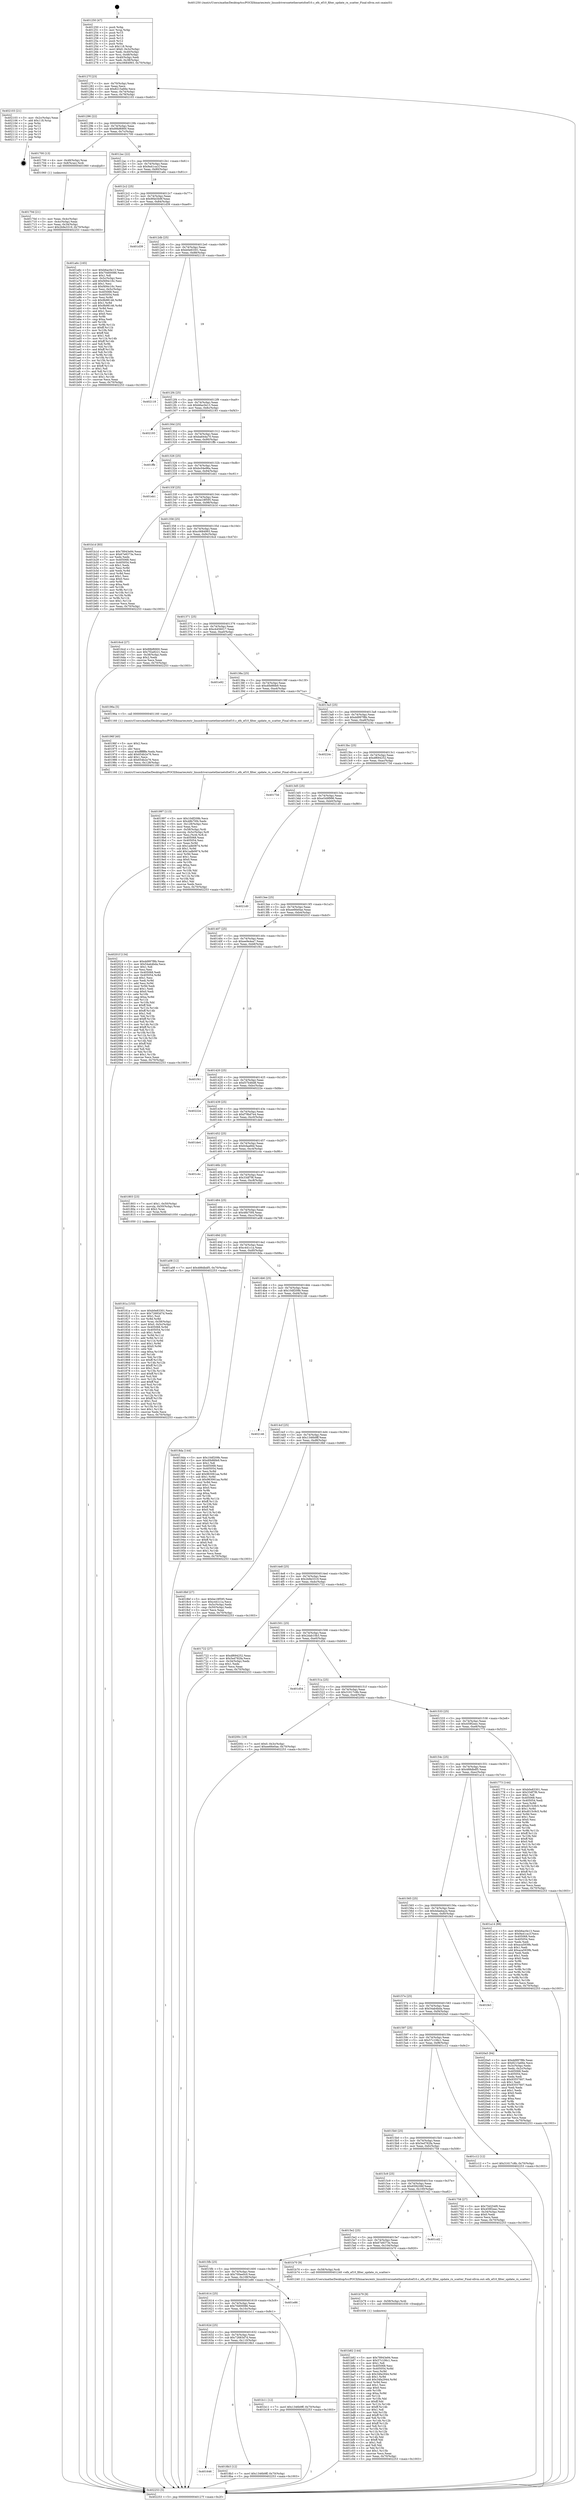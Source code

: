 digraph "0x401250" {
  label = "0x401250 (/mnt/c/Users/mathe/Desktop/tcc/POCII/binaries/extr_linuxdriversnetethernetsfcef10.c_efx_ef10_filter_update_rx_scatter_Final-ollvm.out::main(0))"
  labelloc = "t"
  node[shape=record]

  Entry [label="",width=0.3,height=0.3,shape=circle,fillcolor=black,style=filled]
  "0x40127f" [label="{
     0x40127f [23]\l
     | [instrs]\l
     &nbsp;&nbsp;0x40127f \<+3\>: mov -0x70(%rbp),%eax\l
     &nbsp;&nbsp;0x401282 \<+2\>: mov %eax,%ecx\l
     &nbsp;&nbsp;0x401284 \<+6\>: sub $0x8215a66e,%ecx\l
     &nbsp;&nbsp;0x40128a \<+3\>: mov %eax,-0x74(%rbp)\l
     &nbsp;&nbsp;0x40128d \<+3\>: mov %ecx,-0x78(%rbp)\l
     &nbsp;&nbsp;0x401290 \<+6\>: je 0000000000402103 \<main+0xeb3\>\l
  }"]
  "0x402103" [label="{
     0x402103 [21]\l
     | [instrs]\l
     &nbsp;&nbsp;0x402103 \<+3\>: mov -0x2c(%rbp),%eax\l
     &nbsp;&nbsp;0x402106 \<+7\>: add $0x118,%rsp\l
     &nbsp;&nbsp;0x40210d \<+1\>: pop %rbx\l
     &nbsp;&nbsp;0x40210e \<+2\>: pop %r12\l
     &nbsp;&nbsp;0x402110 \<+2\>: pop %r13\l
     &nbsp;&nbsp;0x402112 \<+2\>: pop %r14\l
     &nbsp;&nbsp;0x402114 \<+2\>: pop %r15\l
     &nbsp;&nbsp;0x402116 \<+1\>: pop %rbp\l
     &nbsp;&nbsp;0x402117 \<+1\>: ret\l
  }"]
  "0x401296" [label="{
     0x401296 [22]\l
     | [instrs]\l
     &nbsp;&nbsp;0x401296 \<+5\>: jmp 000000000040129b \<main+0x4b\>\l
     &nbsp;&nbsp;0x40129b \<+3\>: mov -0x74(%rbp),%eax\l
     &nbsp;&nbsp;0x40129e \<+5\>: sub $0x89bf6900,%eax\l
     &nbsp;&nbsp;0x4012a3 \<+3\>: mov %eax,-0x7c(%rbp)\l
     &nbsp;&nbsp;0x4012a6 \<+6\>: je 0000000000401700 \<main+0x4b0\>\l
  }"]
  Exit [label="",width=0.3,height=0.3,shape=circle,fillcolor=black,style=filled,peripheries=2]
  "0x401700" [label="{
     0x401700 [13]\l
     | [instrs]\l
     &nbsp;&nbsp;0x401700 \<+4\>: mov -0x48(%rbp),%rax\l
     &nbsp;&nbsp;0x401704 \<+4\>: mov 0x8(%rax),%rdi\l
     &nbsp;&nbsp;0x401708 \<+5\>: call 0000000000401060 \<atoi@plt\>\l
     | [calls]\l
     &nbsp;&nbsp;0x401060 \{1\} (unknown)\l
  }"]
  "0x4012ac" [label="{
     0x4012ac [22]\l
     | [instrs]\l
     &nbsp;&nbsp;0x4012ac \<+5\>: jmp 00000000004012b1 \<main+0x61\>\l
     &nbsp;&nbsp;0x4012b1 \<+3\>: mov -0x74(%rbp),%eax\l
     &nbsp;&nbsp;0x4012b4 \<+5\>: sub $0x9a41ca1f,%eax\l
     &nbsp;&nbsp;0x4012b9 \<+3\>: mov %eax,-0x80(%rbp)\l
     &nbsp;&nbsp;0x4012bc \<+6\>: je 0000000000401a6c \<main+0x81c\>\l
  }"]
  "0x401b82" [label="{
     0x401b82 [144]\l
     | [instrs]\l
     &nbsp;&nbsp;0x401b82 \<+5\>: mov $0x78943e94,%eax\l
     &nbsp;&nbsp;0x401b87 \<+5\>: mov $0x57c106c1,%ecx\l
     &nbsp;&nbsp;0x401b8c \<+2\>: mov $0x1,%dl\l
     &nbsp;&nbsp;0x401b8e \<+7\>: mov 0x405068,%esi\l
     &nbsp;&nbsp;0x401b95 \<+8\>: mov 0x405054,%r8d\l
     &nbsp;&nbsp;0x401b9d \<+3\>: mov %esi,%r9d\l
     &nbsp;&nbsp;0x401ba0 \<+7\>: sub $0x34fa2944,%r9d\l
     &nbsp;&nbsp;0x401ba7 \<+4\>: sub $0x1,%r9d\l
     &nbsp;&nbsp;0x401bab \<+7\>: add $0x34fa2944,%r9d\l
     &nbsp;&nbsp;0x401bb2 \<+4\>: imul %r9d,%esi\l
     &nbsp;&nbsp;0x401bb6 \<+3\>: and $0x1,%esi\l
     &nbsp;&nbsp;0x401bb9 \<+3\>: cmp $0x0,%esi\l
     &nbsp;&nbsp;0x401bbc \<+4\>: sete %r10b\l
     &nbsp;&nbsp;0x401bc0 \<+4\>: cmp $0xa,%r8d\l
     &nbsp;&nbsp;0x401bc4 \<+4\>: setl %r11b\l
     &nbsp;&nbsp;0x401bc8 \<+3\>: mov %r10b,%bl\l
     &nbsp;&nbsp;0x401bcb \<+3\>: xor $0xff,%bl\l
     &nbsp;&nbsp;0x401bce \<+3\>: mov %r11b,%r14b\l
     &nbsp;&nbsp;0x401bd1 \<+4\>: xor $0xff,%r14b\l
     &nbsp;&nbsp;0x401bd5 \<+3\>: xor $0x1,%dl\l
     &nbsp;&nbsp;0x401bd8 \<+3\>: mov %bl,%r15b\l
     &nbsp;&nbsp;0x401bdb \<+4\>: and $0xff,%r15b\l
     &nbsp;&nbsp;0x401bdf \<+3\>: and %dl,%r10b\l
     &nbsp;&nbsp;0x401be2 \<+3\>: mov %r14b,%r12b\l
     &nbsp;&nbsp;0x401be5 \<+4\>: and $0xff,%r12b\l
     &nbsp;&nbsp;0x401be9 \<+3\>: and %dl,%r11b\l
     &nbsp;&nbsp;0x401bec \<+3\>: or %r10b,%r15b\l
     &nbsp;&nbsp;0x401bef \<+3\>: or %r11b,%r12b\l
     &nbsp;&nbsp;0x401bf2 \<+3\>: xor %r12b,%r15b\l
     &nbsp;&nbsp;0x401bf5 \<+3\>: or %r14b,%bl\l
     &nbsp;&nbsp;0x401bf8 \<+3\>: xor $0xff,%bl\l
     &nbsp;&nbsp;0x401bfb \<+3\>: or $0x1,%dl\l
     &nbsp;&nbsp;0x401bfe \<+2\>: and %dl,%bl\l
     &nbsp;&nbsp;0x401c00 \<+3\>: or %bl,%r15b\l
     &nbsp;&nbsp;0x401c03 \<+4\>: test $0x1,%r15b\l
     &nbsp;&nbsp;0x401c07 \<+3\>: cmovne %ecx,%eax\l
     &nbsp;&nbsp;0x401c0a \<+3\>: mov %eax,-0x70(%rbp)\l
     &nbsp;&nbsp;0x401c0d \<+5\>: jmp 0000000000402253 \<main+0x1003\>\l
  }"]
  "0x401a6c" [label="{
     0x401a6c [165]\l
     | [instrs]\l
     &nbsp;&nbsp;0x401a6c \<+5\>: mov $0xb6ac0e13,%eax\l
     &nbsp;&nbsp;0x401a71 \<+5\>: mov $0x70d00086,%ecx\l
     &nbsp;&nbsp;0x401a76 \<+2\>: mov $0x1,%dl\l
     &nbsp;&nbsp;0x401a78 \<+3\>: mov -0x5c(%rbp),%esi\l
     &nbsp;&nbsp;0x401a7b \<+6\>: add $0xf494c16c,%esi\l
     &nbsp;&nbsp;0x401a81 \<+3\>: add $0x1,%esi\l
     &nbsp;&nbsp;0x401a84 \<+6\>: sub $0xf494c16c,%esi\l
     &nbsp;&nbsp;0x401a8a \<+3\>: mov %esi,-0x5c(%rbp)\l
     &nbsp;&nbsp;0x401a8d \<+7\>: mov 0x405068,%esi\l
     &nbsp;&nbsp;0x401a94 \<+7\>: mov 0x405054,%edi\l
     &nbsp;&nbsp;0x401a9b \<+3\>: mov %esi,%r8d\l
     &nbsp;&nbsp;0x401a9e \<+7\>: sub $0x9b98146,%r8d\l
     &nbsp;&nbsp;0x401aa5 \<+4\>: sub $0x1,%r8d\l
     &nbsp;&nbsp;0x401aa9 \<+7\>: add $0x9b98146,%r8d\l
     &nbsp;&nbsp;0x401ab0 \<+4\>: imul %r8d,%esi\l
     &nbsp;&nbsp;0x401ab4 \<+3\>: and $0x1,%esi\l
     &nbsp;&nbsp;0x401ab7 \<+3\>: cmp $0x0,%esi\l
     &nbsp;&nbsp;0x401aba \<+4\>: sete %r9b\l
     &nbsp;&nbsp;0x401abe \<+3\>: cmp $0xa,%edi\l
     &nbsp;&nbsp;0x401ac1 \<+4\>: setl %r10b\l
     &nbsp;&nbsp;0x401ac5 \<+3\>: mov %r9b,%r11b\l
     &nbsp;&nbsp;0x401ac8 \<+4\>: xor $0xff,%r11b\l
     &nbsp;&nbsp;0x401acc \<+3\>: mov %r10b,%bl\l
     &nbsp;&nbsp;0x401acf \<+3\>: xor $0xff,%bl\l
     &nbsp;&nbsp;0x401ad2 \<+3\>: xor $0x1,%dl\l
     &nbsp;&nbsp;0x401ad5 \<+3\>: mov %r11b,%r14b\l
     &nbsp;&nbsp;0x401ad8 \<+4\>: and $0xff,%r14b\l
     &nbsp;&nbsp;0x401adc \<+3\>: and %dl,%r9b\l
     &nbsp;&nbsp;0x401adf \<+3\>: mov %bl,%r15b\l
     &nbsp;&nbsp;0x401ae2 \<+4\>: and $0xff,%r15b\l
     &nbsp;&nbsp;0x401ae6 \<+3\>: and %dl,%r10b\l
     &nbsp;&nbsp;0x401ae9 \<+3\>: or %r9b,%r14b\l
     &nbsp;&nbsp;0x401aec \<+3\>: or %r10b,%r15b\l
     &nbsp;&nbsp;0x401aef \<+3\>: xor %r15b,%r14b\l
     &nbsp;&nbsp;0x401af2 \<+3\>: or %bl,%r11b\l
     &nbsp;&nbsp;0x401af5 \<+4\>: xor $0xff,%r11b\l
     &nbsp;&nbsp;0x401af9 \<+3\>: or $0x1,%dl\l
     &nbsp;&nbsp;0x401afc \<+3\>: and %dl,%r11b\l
     &nbsp;&nbsp;0x401aff \<+3\>: or %r11b,%r14b\l
     &nbsp;&nbsp;0x401b02 \<+4\>: test $0x1,%r14b\l
     &nbsp;&nbsp;0x401b06 \<+3\>: cmovne %ecx,%eax\l
     &nbsp;&nbsp;0x401b09 \<+3\>: mov %eax,-0x70(%rbp)\l
     &nbsp;&nbsp;0x401b0c \<+5\>: jmp 0000000000402253 \<main+0x1003\>\l
  }"]
  "0x4012c2" [label="{
     0x4012c2 [25]\l
     | [instrs]\l
     &nbsp;&nbsp;0x4012c2 \<+5\>: jmp 00000000004012c7 \<main+0x77\>\l
     &nbsp;&nbsp;0x4012c7 \<+3\>: mov -0x74(%rbp),%eax\l
     &nbsp;&nbsp;0x4012ca \<+5\>: sub $0x9f4d3b9f,%eax\l
     &nbsp;&nbsp;0x4012cf \<+6\>: mov %eax,-0x84(%rbp)\l
     &nbsp;&nbsp;0x4012d5 \<+6\>: je 0000000000401d39 \<main+0xae9\>\l
  }"]
  "0x401b79" [label="{
     0x401b79 [9]\l
     | [instrs]\l
     &nbsp;&nbsp;0x401b79 \<+4\>: mov -0x58(%rbp),%rdi\l
     &nbsp;&nbsp;0x401b7d \<+5\>: call 0000000000401030 \<free@plt\>\l
     | [calls]\l
     &nbsp;&nbsp;0x401030 \{1\} (unknown)\l
  }"]
  "0x401d39" [label="{
     0x401d39\l
  }", style=dashed]
  "0x4012db" [label="{
     0x4012db [25]\l
     | [instrs]\l
     &nbsp;&nbsp;0x4012db \<+5\>: jmp 00000000004012e0 \<main+0x90\>\l
     &nbsp;&nbsp;0x4012e0 \<+3\>: mov -0x74(%rbp),%eax\l
     &nbsp;&nbsp;0x4012e3 \<+5\>: sub $0xb0e83301,%eax\l
     &nbsp;&nbsp;0x4012e8 \<+6\>: mov %eax,-0x88(%rbp)\l
     &nbsp;&nbsp;0x4012ee \<+6\>: je 0000000000402118 \<main+0xec8\>\l
  }"]
  "0x401997" [label="{
     0x401997 [113]\l
     | [instrs]\l
     &nbsp;&nbsp;0x401997 \<+5\>: mov $0x10df209b,%ecx\l
     &nbsp;&nbsp;0x40199c \<+5\>: mov $0x48b70f4,%edx\l
     &nbsp;&nbsp;0x4019a1 \<+6\>: mov -0x128(%rbp),%esi\l
     &nbsp;&nbsp;0x4019a7 \<+3\>: imul %eax,%esi\l
     &nbsp;&nbsp;0x4019aa \<+4\>: mov -0x58(%rbp),%rdi\l
     &nbsp;&nbsp;0x4019ae \<+4\>: movslq -0x5c(%rbp),%r8\l
     &nbsp;&nbsp;0x4019b2 \<+4\>: mov %esi,(%rdi,%r8,4)\l
     &nbsp;&nbsp;0x4019b6 \<+7\>: mov 0x405068,%eax\l
     &nbsp;&nbsp;0x4019bd \<+7\>: mov 0x405054,%esi\l
     &nbsp;&nbsp;0x4019c4 \<+3\>: mov %eax,%r9d\l
     &nbsp;&nbsp;0x4019c7 \<+7\>: sub $0x1adb0874,%r9d\l
     &nbsp;&nbsp;0x4019ce \<+4\>: sub $0x1,%r9d\l
     &nbsp;&nbsp;0x4019d2 \<+7\>: add $0x1adb0874,%r9d\l
     &nbsp;&nbsp;0x4019d9 \<+4\>: imul %r9d,%eax\l
     &nbsp;&nbsp;0x4019dd \<+3\>: and $0x1,%eax\l
     &nbsp;&nbsp;0x4019e0 \<+3\>: cmp $0x0,%eax\l
     &nbsp;&nbsp;0x4019e3 \<+4\>: sete %r10b\l
     &nbsp;&nbsp;0x4019e7 \<+3\>: cmp $0xa,%esi\l
     &nbsp;&nbsp;0x4019ea \<+4\>: setl %r11b\l
     &nbsp;&nbsp;0x4019ee \<+3\>: mov %r10b,%bl\l
     &nbsp;&nbsp;0x4019f1 \<+3\>: and %r11b,%bl\l
     &nbsp;&nbsp;0x4019f4 \<+3\>: xor %r11b,%r10b\l
     &nbsp;&nbsp;0x4019f7 \<+3\>: or %r10b,%bl\l
     &nbsp;&nbsp;0x4019fa \<+3\>: test $0x1,%bl\l
     &nbsp;&nbsp;0x4019fd \<+3\>: cmovne %edx,%ecx\l
     &nbsp;&nbsp;0x401a00 \<+3\>: mov %ecx,-0x70(%rbp)\l
     &nbsp;&nbsp;0x401a03 \<+5\>: jmp 0000000000402253 \<main+0x1003\>\l
  }"]
  "0x402118" [label="{
     0x402118\l
  }", style=dashed]
  "0x4012f4" [label="{
     0x4012f4 [25]\l
     | [instrs]\l
     &nbsp;&nbsp;0x4012f4 \<+5\>: jmp 00000000004012f9 \<main+0xa9\>\l
     &nbsp;&nbsp;0x4012f9 \<+3\>: mov -0x74(%rbp),%eax\l
     &nbsp;&nbsp;0x4012fc \<+5\>: sub $0xb6ac0e13,%eax\l
     &nbsp;&nbsp;0x401301 \<+6\>: mov %eax,-0x8c(%rbp)\l
     &nbsp;&nbsp;0x401307 \<+6\>: je 0000000000402193 \<main+0xf43\>\l
  }"]
  "0x40196f" [label="{
     0x40196f [40]\l
     | [instrs]\l
     &nbsp;&nbsp;0x40196f \<+5\>: mov $0x2,%ecx\l
     &nbsp;&nbsp;0x401974 \<+1\>: cltd\l
     &nbsp;&nbsp;0x401975 \<+2\>: idiv %ecx\l
     &nbsp;&nbsp;0x401977 \<+6\>: imul $0xfffffffe,%edx,%ecx\l
     &nbsp;&nbsp;0x40197d \<+6\>: add $0x654b2e76,%ecx\l
     &nbsp;&nbsp;0x401983 \<+3\>: add $0x1,%ecx\l
     &nbsp;&nbsp;0x401986 \<+6\>: sub $0x654b2e76,%ecx\l
     &nbsp;&nbsp;0x40198c \<+6\>: mov %ecx,-0x128(%rbp)\l
     &nbsp;&nbsp;0x401992 \<+5\>: call 0000000000401160 \<next_i\>\l
     | [calls]\l
     &nbsp;&nbsp;0x401160 \{1\} (/mnt/c/Users/mathe/Desktop/tcc/POCII/binaries/extr_linuxdriversnetethernetsfcef10.c_efx_ef10_filter_update_rx_scatter_Final-ollvm.out::next_i)\l
  }"]
  "0x402193" [label="{
     0x402193\l
  }", style=dashed]
  "0x40130d" [label="{
     0x40130d [25]\l
     | [instrs]\l
     &nbsp;&nbsp;0x40130d \<+5\>: jmp 0000000000401312 \<main+0xc2\>\l
     &nbsp;&nbsp;0x401312 \<+3\>: mov -0x74(%rbp),%eax\l
     &nbsp;&nbsp;0x401315 \<+5\>: sub $0xba644a70,%eax\l
     &nbsp;&nbsp;0x40131a \<+6\>: mov %eax,-0x90(%rbp)\l
     &nbsp;&nbsp;0x401320 \<+6\>: je 0000000000401ffb \<main+0xdab\>\l
  }"]
  "0x401646" [label="{
     0x401646\l
  }", style=dashed]
  "0x401ffb" [label="{
     0x401ffb\l
  }", style=dashed]
  "0x401326" [label="{
     0x401326 [25]\l
     | [instrs]\l
     &nbsp;&nbsp;0x401326 \<+5\>: jmp 000000000040132b \<main+0xdb\>\l
     &nbsp;&nbsp;0x40132b \<+3\>: mov -0x74(%rbp),%eax\l
     &nbsp;&nbsp;0x40132e \<+5\>: sub $0xbc04e96a,%eax\l
     &nbsp;&nbsp;0x401333 \<+6\>: mov %eax,-0x94(%rbp)\l
     &nbsp;&nbsp;0x401339 \<+6\>: je 0000000000401eb1 \<main+0xc61\>\l
  }"]
  "0x4018b3" [label="{
     0x4018b3 [12]\l
     | [instrs]\l
     &nbsp;&nbsp;0x4018b3 \<+7\>: movl $0x1346b9ff,-0x70(%rbp)\l
     &nbsp;&nbsp;0x4018ba \<+5\>: jmp 0000000000402253 \<main+0x1003\>\l
  }"]
  "0x401eb1" [label="{
     0x401eb1\l
  }", style=dashed]
  "0x40133f" [label="{
     0x40133f [25]\l
     | [instrs]\l
     &nbsp;&nbsp;0x40133f \<+5\>: jmp 0000000000401344 \<main+0xf4\>\l
     &nbsp;&nbsp;0x401344 \<+3\>: mov -0x74(%rbp),%eax\l
     &nbsp;&nbsp;0x401347 \<+5\>: sub $0xbe18f595,%eax\l
     &nbsp;&nbsp;0x40134c \<+6\>: mov %eax,-0x98(%rbp)\l
     &nbsp;&nbsp;0x401352 \<+6\>: je 0000000000401b1d \<main+0x8cd\>\l
  }"]
  "0x40162d" [label="{
     0x40162d [25]\l
     | [instrs]\l
     &nbsp;&nbsp;0x40162d \<+5\>: jmp 0000000000401632 \<main+0x3e2\>\l
     &nbsp;&nbsp;0x401632 \<+3\>: mov -0x74(%rbp),%eax\l
     &nbsp;&nbsp;0x401635 \<+5\>: sub $0x72683d7d,%eax\l
     &nbsp;&nbsp;0x40163a \<+6\>: mov %eax,-0x110(%rbp)\l
     &nbsp;&nbsp;0x401640 \<+6\>: je 00000000004018b3 \<main+0x663\>\l
  }"]
  "0x401b1d" [label="{
     0x401b1d [83]\l
     | [instrs]\l
     &nbsp;&nbsp;0x401b1d \<+5\>: mov $0x78943e94,%eax\l
     &nbsp;&nbsp;0x401b22 \<+5\>: mov $0x67e8373e,%ecx\l
     &nbsp;&nbsp;0x401b27 \<+2\>: xor %edx,%edx\l
     &nbsp;&nbsp;0x401b29 \<+7\>: mov 0x405068,%esi\l
     &nbsp;&nbsp;0x401b30 \<+7\>: mov 0x405054,%edi\l
     &nbsp;&nbsp;0x401b37 \<+3\>: sub $0x1,%edx\l
     &nbsp;&nbsp;0x401b3a \<+3\>: mov %esi,%r8d\l
     &nbsp;&nbsp;0x401b3d \<+3\>: add %edx,%r8d\l
     &nbsp;&nbsp;0x401b40 \<+4\>: imul %r8d,%esi\l
     &nbsp;&nbsp;0x401b44 \<+3\>: and $0x1,%esi\l
     &nbsp;&nbsp;0x401b47 \<+3\>: cmp $0x0,%esi\l
     &nbsp;&nbsp;0x401b4a \<+4\>: sete %r9b\l
     &nbsp;&nbsp;0x401b4e \<+3\>: cmp $0xa,%edi\l
     &nbsp;&nbsp;0x401b51 \<+4\>: setl %r10b\l
     &nbsp;&nbsp;0x401b55 \<+3\>: mov %r9b,%r11b\l
     &nbsp;&nbsp;0x401b58 \<+3\>: and %r10b,%r11b\l
     &nbsp;&nbsp;0x401b5b \<+3\>: xor %r10b,%r9b\l
     &nbsp;&nbsp;0x401b5e \<+3\>: or %r9b,%r11b\l
     &nbsp;&nbsp;0x401b61 \<+4\>: test $0x1,%r11b\l
     &nbsp;&nbsp;0x401b65 \<+3\>: cmovne %ecx,%eax\l
     &nbsp;&nbsp;0x401b68 \<+3\>: mov %eax,-0x70(%rbp)\l
     &nbsp;&nbsp;0x401b6b \<+5\>: jmp 0000000000402253 \<main+0x1003\>\l
  }"]
  "0x401358" [label="{
     0x401358 [25]\l
     | [instrs]\l
     &nbsp;&nbsp;0x401358 \<+5\>: jmp 000000000040135d \<main+0x10d\>\l
     &nbsp;&nbsp;0x40135d \<+3\>: mov -0x74(%rbp),%eax\l
     &nbsp;&nbsp;0x401360 \<+5\>: sub $0xc0684993,%eax\l
     &nbsp;&nbsp;0x401365 \<+6\>: mov %eax,-0x9c(%rbp)\l
     &nbsp;&nbsp;0x40136b \<+6\>: je 00000000004016cd \<main+0x47d\>\l
  }"]
  "0x401b11" [label="{
     0x401b11 [12]\l
     | [instrs]\l
     &nbsp;&nbsp;0x401b11 \<+7\>: movl $0x1346b9ff,-0x70(%rbp)\l
     &nbsp;&nbsp;0x401b18 \<+5\>: jmp 0000000000402253 \<main+0x1003\>\l
  }"]
  "0x4016cd" [label="{
     0x4016cd [27]\l
     | [instrs]\l
     &nbsp;&nbsp;0x4016cd \<+5\>: mov $0x89bf6900,%eax\l
     &nbsp;&nbsp;0x4016d2 \<+5\>: mov $0x7f2a9221,%ecx\l
     &nbsp;&nbsp;0x4016d7 \<+3\>: mov -0x38(%rbp),%edx\l
     &nbsp;&nbsp;0x4016da \<+3\>: cmp $0x2,%edx\l
     &nbsp;&nbsp;0x4016dd \<+3\>: cmovne %ecx,%eax\l
     &nbsp;&nbsp;0x4016e0 \<+3\>: mov %eax,-0x70(%rbp)\l
     &nbsp;&nbsp;0x4016e3 \<+5\>: jmp 0000000000402253 \<main+0x1003\>\l
  }"]
  "0x401371" [label="{
     0x401371 [25]\l
     | [instrs]\l
     &nbsp;&nbsp;0x401371 \<+5\>: jmp 0000000000401376 \<main+0x126\>\l
     &nbsp;&nbsp;0x401376 \<+3\>: mov -0x74(%rbp),%eax\l
     &nbsp;&nbsp;0x401379 \<+5\>: sub $0xcb456017,%eax\l
     &nbsp;&nbsp;0x40137e \<+6\>: mov %eax,-0xa0(%rbp)\l
     &nbsp;&nbsp;0x401384 \<+6\>: je 0000000000401e92 \<main+0xc42\>\l
  }"]
  "0x402253" [label="{
     0x402253 [5]\l
     | [instrs]\l
     &nbsp;&nbsp;0x402253 \<+5\>: jmp 000000000040127f \<main+0x2f\>\l
  }"]
  "0x401250" [label="{
     0x401250 [47]\l
     | [instrs]\l
     &nbsp;&nbsp;0x401250 \<+1\>: push %rbp\l
     &nbsp;&nbsp;0x401251 \<+3\>: mov %rsp,%rbp\l
     &nbsp;&nbsp;0x401254 \<+2\>: push %r15\l
     &nbsp;&nbsp;0x401256 \<+2\>: push %r14\l
     &nbsp;&nbsp;0x401258 \<+2\>: push %r13\l
     &nbsp;&nbsp;0x40125a \<+2\>: push %r12\l
     &nbsp;&nbsp;0x40125c \<+1\>: push %rbx\l
     &nbsp;&nbsp;0x40125d \<+7\>: sub $0x118,%rsp\l
     &nbsp;&nbsp;0x401264 \<+7\>: movl $0x0,-0x3c(%rbp)\l
     &nbsp;&nbsp;0x40126b \<+3\>: mov %edi,-0x40(%rbp)\l
     &nbsp;&nbsp;0x40126e \<+4\>: mov %rsi,-0x48(%rbp)\l
     &nbsp;&nbsp;0x401272 \<+3\>: mov -0x40(%rbp),%edi\l
     &nbsp;&nbsp;0x401275 \<+3\>: mov %edi,-0x38(%rbp)\l
     &nbsp;&nbsp;0x401278 \<+7\>: movl $0xc0684993,-0x70(%rbp)\l
  }"]
  "0x40170d" [label="{
     0x40170d [21]\l
     | [instrs]\l
     &nbsp;&nbsp;0x40170d \<+3\>: mov %eax,-0x4c(%rbp)\l
     &nbsp;&nbsp;0x401710 \<+3\>: mov -0x4c(%rbp),%eax\l
     &nbsp;&nbsp;0x401713 \<+3\>: mov %eax,-0x34(%rbp)\l
     &nbsp;&nbsp;0x401716 \<+7\>: movl $0x2b9e3319,-0x70(%rbp)\l
     &nbsp;&nbsp;0x40171d \<+5\>: jmp 0000000000402253 \<main+0x1003\>\l
  }"]
  "0x401614" [label="{
     0x401614 [25]\l
     | [instrs]\l
     &nbsp;&nbsp;0x401614 \<+5\>: jmp 0000000000401619 \<main+0x3c9\>\l
     &nbsp;&nbsp;0x401619 \<+3\>: mov -0x74(%rbp),%eax\l
     &nbsp;&nbsp;0x40161c \<+5\>: sub $0x70d00086,%eax\l
     &nbsp;&nbsp;0x401621 \<+6\>: mov %eax,-0x10c(%rbp)\l
     &nbsp;&nbsp;0x401627 \<+6\>: je 0000000000401b11 \<main+0x8c1\>\l
  }"]
  "0x401e92" [label="{
     0x401e92\l
  }", style=dashed]
  "0x40138a" [label="{
     0x40138a [25]\l
     | [instrs]\l
     &nbsp;&nbsp;0x40138a \<+5\>: jmp 000000000040138f \<main+0x13f\>\l
     &nbsp;&nbsp;0x40138f \<+3\>: mov -0x74(%rbp),%eax\l
     &nbsp;&nbsp;0x401392 \<+5\>: sub $0xd0b86fe9,%eax\l
     &nbsp;&nbsp;0x401397 \<+6\>: mov %eax,-0xa4(%rbp)\l
     &nbsp;&nbsp;0x40139d \<+6\>: je 000000000040196a \<main+0x71a\>\l
  }"]
  "0x401e86" [label="{
     0x401e86\l
  }", style=dashed]
  "0x40196a" [label="{
     0x40196a [5]\l
     | [instrs]\l
     &nbsp;&nbsp;0x40196a \<+5\>: call 0000000000401160 \<next_i\>\l
     | [calls]\l
     &nbsp;&nbsp;0x401160 \{1\} (/mnt/c/Users/mathe/Desktop/tcc/POCII/binaries/extr_linuxdriversnetethernetsfcef10.c_efx_ef10_filter_update_rx_scatter_Final-ollvm.out::next_i)\l
  }"]
  "0x4013a3" [label="{
     0x4013a3 [25]\l
     | [instrs]\l
     &nbsp;&nbsp;0x4013a3 \<+5\>: jmp 00000000004013a8 \<main+0x158\>\l
     &nbsp;&nbsp;0x4013a8 \<+3\>: mov -0x74(%rbp),%eax\l
     &nbsp;&nbsp;0x4013ab \<+5\>: sub $0xdd997f8b,%eax\l
     &nbsp;&nbsp;0x4013b0 \<+6\>: mov %eax,-0xa8(%rbp)\l
     &nbsp;&nbsp;0x4013b6 \<+6\>: je 000000000040224c \<main+0xffc\>\l
  }"]
  "0x4015fb" [label="{
     0x4015fb [25]\l
     | [instrs]\l
     &nbsp;&nbsp;0x4015fb \<+5\>: jmp 0000000000401600 \<main+0x3b0\>\l
     &nbsp;&nbsp;0x401600 \<+3\>: mov -0x74(%rbp),%eax\l
     &nbsp;&nbsp;0x401603 \<+5\>: sub $0x700ee0c0,%eax\l
     &nbsp;&nbsp;0x401608 \<+6\>: mov %eax,-0x108(%rbp)\l
     &nbsp;&nbsp;0x40160e \<+6\>: je 0000000000401e86 \<main+0xc36\>\l
  }"]
  "0x40224c" [label="{
     0x40224c\l
  }", style=dashed]
  "0x4013bc" [label="{
     0x4013bc [25]\l
     | [instrs]\l
     &nbsp;&nbsp;0x4013bc \<+5\>: jmp 00000000004013c1 \<main+0x171\>\l
     &nbsp;&nbsp;0x4013c1 \<+3\>: mov -0x74(%rbp),%eax\l
     &nbsp;&nbsp;0x4013c4 \<+5\>: sub $0xdf694252,%eax\l
     &nbsp;&nbsp;0x4013c9 \<+6\>: mov %eax,-0xac(%rbp)\l
     &nbsp;&nbsp;0x4013cf \<+6\>: je 000000000040173d \<main+0x4ed\>\l
  }"]
  "0x401b70" [label="{
     0x401b70 [9]\l
     | [instrs]\l
     &nbsp;&nbsp;0x401b70 \<+4\>: mov -0x58(%rbp),%rdi\l
     &nbsp;&nbsp;0x401b74 \<+5\>: call 0000000000401240 \<efx_ef10_filter_update_rx_scatter\>\l
     | [calls]\l
     &nbsp;&nbsp;0x401240 \{1\} (/mnt/c/Users/mathe/Desktop/tcc/POCII/binaries/extr_linuxdriversnetethernetsfcef10.c_efx_ef10_filter_update_rx_scatter_Final-ollvm.out::efx_ef10_filter_update_rx_scatter)\l
  }"]
  "0x40173d" [label="{
     0x40173d\l
  }", style=dashed]
  "0x4013d5" [label="{
     0x4013d5 [25]\l
     | [instrs]\l
     &nbsp;&nbsp;0x4013d5 \<+5\>: jmp 00000000004013da \<main+0x18a\>\l
     &nbsp;&nbsp;0x4013da \<+3\>: mov -0x74(%rbp),%eax\l
     &nbsp;&nbsp;0x4013dd \<+5\>: sub $0xe549f996,%eax\l
     &nbsp;&nbsp;0x4013e2 \<+6\>: mov %eax,-0xb0(%rbp)\l
     &nbsp;&nbsp;0x4013e8 \<+6\>: je 00000000004021d0 \<main+0xf80\>\l
  }"]
  "0x4015e2" [label="{
     0x4015e2 [25]\l
     | [instrs]\l
     &nbsp;&nbsp;0x4015e2 \<+5\>: jmp 00000000004015e7 \<main+0x397\>\l
     &nbsp;&nbsp;0x4015e7 \<+3\>: mov -0x74(%rbp),%eax\l
     &nbsp;&nbsp;0x4015ea \<+5\>: sub $0x67e8373e,%eax\l
     &nbsp;&nbsp;0x4015ef \<+6\>: mov %eax,-0x104(%rbp)\l
     &nbsp;&nbsp;0x4015f5 \<+6\>: je 0000000000401b70 \<main+0x920\>\l
  }"]
  "0x4021d0" [label="{
     0x4021d0\l
  }", style=dashed]
  "0x4013ee" [label="{
     0x4013ee [25]\l
     | [instrs]\l
     &nbsp;&nbsp;0x4013ee \<+5\>: jmp 00000000004013f3 \<main+0x1a3\>\l
     &nbsp;&nbsp;0x4013f3 \<+3\>: mov -0x74(%rbp),%eax\l
     &nbsp;&nbsp;0x4013f6 \<+5\>: sub $0xee66e0ae,%eax\l
     &nbsp;&nbsp;0x4013fb \<+6\>: mov %eax,-0xb4(%rbp)\l
     &nbsp;&nbsp;0x401401 \<+6\>: je 000000000040201f \<main+0xdcf\>\l
  }"]
  "0x401cd2" [label="{
     0x401cd2\l
  }", style=dashed]
  "0x40201f" [label="{
     0x40201f [134]\l
     | [instrs]\l
     &nbsp;&nbsp;0x40201f \<+5\>: mov $0xdd997f8b,%eax\l
     &nbsp;&nbsp;0x402024 \<+5\>: mov $0x54ab4bda,%ecx\l
     &nbsp;&nbsp;0x402029 \<+2\>: mov $0x1,%dl\l
     &nbsp;&nbsp;0x40202b \<+2\>: xor %esi,%esi\l
     &nbsp;&nbsp;0x40202d \<+7\>: mov 0x405068,%edi\l
     &nbsp;&nbsp;0x402034 \<+8\>: mov 0x405054,%r8d\l
     &nbsp;&nbsp;0x40203c \<+3\>: sub $0x1,%esi\l
     &nbsp;&nbsp;0x40203f \<+3\>: mov %edi,%r9d\l
     &nbsp;&nbsp;0x402042 \<+3\>: add %esi,%r9d\l
     &nbsp;&nbsp;0x402045 \<+4\>: imul %r9d,%edi\l
     &nbsp;&nbsp;0x402049 \<+3\>: and $0x1,%edi\l
     &nbsp;&nbsp;0x40204c \<+3\>: cmp $0x0,%edi\l
     &nbsp;&nbsp;0x40204f \<+4\>: sete %r10b\l
     &nbsp;&nbsp;0x402053 \<+4\>: cmp $0xa,%r8d\l
     &nbsp;&nbsp;0x402057 \<+4\>: setl %r11b\l
     &nbsp;&nbsp;0x40205b \<+3\>: mov %r10b,%bl\l
     &nbsp;&nbsp;0x40205e \<+3\>: xor $0xff,%bl\l
     &nbsp;&nbsp;0x402061 \<+3\>: mov %r11b,%r14b\l
     &nbsp;&nbsp;0x402064 \<+4\>: xor $0xff,%r14b\l
     &nbsp;&nbsp;0x402068 \<+3\>: xor $0x1,%dl\l
     &nbsp;&nbsp;0x40206b \<+3\>: mov %bl,%r15b\l
     &nbsp;&nbsp;0x40206e \<+4\>: and $0xff,%r15b\l
     &nbsp;&nbsp;0x402072 \<+3\>: and %dl,%r10b\l
     &nbsp;&nbsp;0x402075 \<+3\>: mov %r14b,%r12b\l
     &nbsp;&nbsp;0x402078 \<+4\>: and $0xff,%r12b\l
     &nbsp;&nbsp;0x40207c \<+3\>: and %dl,%r11b\l
     &nbsp;&nbsp;0x40207f \<+3\>: or %r10b,%r15b\l
     &nbsp;&nbsp;0x402082 \<+3\>: or %r11b,%r12b\l
     &nbsp;&nbsp;0x402085 \<+3\>: xor %r12b,%r15b\l
     &nbsp;&nbsp;0x402088 \<+3\>: or %r14b,%bl\l
     &nbsp;&nbsp;0x40208b \<+3\>: xor $0xff,%bl\l
     &nbsp;&nbsp;0x40208e \<+3\>: or $0x1,%dl\l
     &nbsp;&nbsp;0x402091 \<+2\>: and %dl,%bl\l
     &nbsp;&nbsp;0x402093 \<+3\>: or %bl,%r15b\l
     &nbsp;&nbsp;0x402096 \<+4\>: test $0x1,%r15b\l
     &nbsp;&nbsp;0x40209a \<+3\>: cmovne %ecx,%eax\l
     &nbsp;&nbsp;0x40209d \<+3\>: mov %eax,-0x70(%rbp)\l
     &nbsp;&nbsp;0x4020a0 \<+5\>: jmp 0000000000402253 \<main+0x1003\>\l
  }"]
  "0x401407" [label="{
     0x401407 [25]\l
     | [instrs]\l
     &nbsp;&nbsp;0x401407 \<+5\>: jmp 000000000040140c \<main+0x1bc\>\l
     &nbsp;&nbsp;0x40140c \<+3\>: mov -0x74(%rbp),%eax\l
     &nbsp;&nbsp;0x40140f \<+5\>: sub $0xee9e4ea7,%eax\l
     &nbsp;&nbsp;0x401414 \<+6\>: mov %eax,-0xb8(%rbp)\l
     &nbsp;&nbsp;0x40141a \<+6\>: je 0000000000401f41 \<main+0xcf1\>\l
  }"]
  "0x40181a" [label="{
     0x40181a [153]\l
     | [instrs]\l
     &nbsp;&nbsp;0x40181a \<+5\>: mov $0xb0e83301,%ecx\l
     &nbsp;&nbsp;0x40181f \<+5\>: mov $0x72683d7d,%edx\l
     &nbsp;&nbsp;0x401824 \<+3\>: mov $0x1,%sil\l
     &nbsp;&nbsp;0x401827 \<+3\>: xor %r8d,%r8d\l
     &nbsp;&nbsp;0x40182a \<+4\>: mov %rax,-0x58(%rbp)\l
     &nbsp;&nbsp;0x40182e \<+7\>: movl $0x0,-0x5c(%rbp)\l
     &nbsp;&nbsp;0x401835 \<+8\>: mov 0x405068,%r9d\l
     &nbsp;&nbsp;0x40183d \<+8\>: mov 0x405054,%r10d\l
     &nbsp;&nbsp;0x401845 \<+4\>: sub $0x1,%r8d\l
     &nbsp;&nbsp;0x401849 \<+3\>: mov %r9d,%r11d\l
     &nbsp;&nbsp;0x40184c \<+3\>: add %r8d,%r11d\l
     &nbsp;&nbsp;0x40184f \<+4\>: imul %r11d,%r9d\l
     &nbsp;&nbsp;0x401853 \<+4\>: and $0x1,%r9d\l
     &nbsp;&nbsp;0x401857 \<+4\>: cmp $0x0,%r9d\l
     &nbsp;&nbsp;0x40185b \<+3\>: sete %bl\l
     &nbsp;&nbsp;0x40185e \<+4\>: cmp $0xa,%r10d\l
     &nbsp;&nbsp;0x401862 \<+4\>: setl %r14b\l
     &nbsp;&nbsp;0x401866 \<+3\>: mov %bl,%r15b\l
     &nbsp;&nbsp;0x401869 \<+4\>: xor $0xff,%r15b\l
     &nbsp;&nbsp;0x40186d \<+3\>: mov %r14b,%r12b\l
     &nbsp;&nbsp;0x401870 \<+4\>: xor $0xff,%r12b\l
     &nbsp;&nbsp;0x401874 \<+4\>: xor $0x1,%sil\l
     &nbsp;&nbsp;0x401878 \<+3\>: mov %r15b,%r13b\l
     &nbsp;&nbsp;0x40187b \<+4\>: and $0xff,%r13b\l
     &nbsp;&nbsp;0x40187f \<+3\>: and %sil,%bl\l
     &nbsp;&nbsp;0x401882 \<+3\>: mov %r12b,%al\l
     &nbsp;&nbsp;0x401885 \<+2\>: and $0xff,%al\l
     &nbsp;&nbsp;0x401887 \<+3\>: and %sil,%r14b\l
     &nbsp;&nbsp;0x40188a \<+3\>: or %bl,%r13b\l
     &nbsp;&nbsp;0x40188d \<+3\>: or %r14b,%al\l
     &nbsp;&nbsp;0x401890 \<+3\>: xor %al,%r13b\l
     &nbsp;&nbsp;0x401893 \<+3\>: or %r12b,%r15b\l
     &nbsp;&nbsp;0x401896 \<+4\>: xor $0xff,%r15b\l
     &nbsp;&nbsp;0x40189a \<+4\>: or $0x1,%sil\l
     &nbsp;&nbsp;0x40189e \<+3\>: and %sil,%r15b\l
     &nbsp;&nbsp;0x4018a1 \<+3\>: or %r15b,%r13b\l
     &nbsp;&nbsp;0x4018a4 \<+4\>: test $0x1,%r13b\l
     &nbsp;&nbsp;0x4018a8 \<+3\>: cmovne %edx,%ecx\l
     &nbsp;&nbsp;0x4018ab \<+3\>: mov %ecx,-0x70(%rbp)\l
     &nbsp;&nbsp;0x4018ae \<+5\>: jmp 0000000000402253 \<main+0x1003\>\l
  }"]
  "0x401f41" [label="{
     0x401f41\l
  }", style=dashed]
  "0x401420" [label="{
     0x401420 [25]\l
     | [instrs]\l
     &nbsp;&nbsp;0x401420 \<+5\>: jmp 0000000000401425 \<main+0x1d5\>\l
     &nbsp;&nbsp;0x401425 \<+3\>: mov -0x74(%rbp),%eax\l
     &nbsp;&nbsp;0x401428 \<+5\>: sub $0xf37b46d8,%eax\l
     &nbsp;&nbsp;0x40142d \<+6\>: mov %eax,-0xbc(%rbp)\l
     &nbsp;&nbsp;0x401433 \<+6\>: je 000000000040222e \<main+0xfde\>\l
  }"]
  "0x4015c9" [label="{
     0x4015c9 [25]\l
     | [instrs]\l
     &nbsp;&nbsp;0x4015c9 \<+5\>: jmp 00000000004015ce \<main+0x37e\>\l
     &nbsp;&nbsp;0x4015ce \<+3\>: mov -0x74(%rbp),%eax\l
     &nbsp;&nbsp;0x4015d1 \<+5\>: sub $0x65f4206f,%eax\l
     &nbsp;&nbsp;0x4015d6 \<+6\>: mov %eax,-0x100(%rbp)\l
     &nbsp;&nbsp;0x4015dc \<+6\>: je 0000000000401cd2 \<main+0xa82\>\l
  }"]
  "0x40222e" [label="{
     0x40222e\l
  }", style=dashed]
  "0x401439" [label="{
     0x401439 [25]\l
     | [instrs]\l
     &nbsp;&nbsp;0x401439 \<+5\>: jmp 000000000040143e \<main+0x1ee\>\l
     &nbsp;&nbsp;0x40143e \<+3\>: mov -0x74(%rbp),%eax\l
     &nbsp;&nbsp;0x401441 \<+5\>: sub $0xf79bd7e4,%eax\l
     &nbsp;&nbsp;0x401446 \<+6\>: mov %eax,-0xc0(%rbp)\l
     &nbsp;&nbsp;0x40144c \<+6\>: je 0000000000401de4 \<main+0xb94\>\l
  }"]
  "0x401758" [label="{
     0x401758 [27]\l
     | [instrs]\l
     &nbsp;&nbsp;0x401758 \<+5\>: mov $0x75d254f0,%eax\l
     &nbsp;&nbsp;0x40175d \<+5\>: mov $0x459f2eec,%ecx\l
     &nbsp;&nbsp;0x401762 \<+3\>: mov -0x34(%rbp),%edx\l
     &nbsp;&nbsp;0x401765 \<+3\>: cmp $0x0,%edx\l
     &nbsp;&nbsp;0x401768 \<+3\>: cmove %ecx,%eax\l
     &nbsp;&nbsp;0x40176b \<+3\>: mov %eax,-0x70(%rbp)\l
     &nbsp;&nbsp;0x40176e \<+5\>: jmp 0000000000402253 \<main+0x1003\>\l
  }"]
  "0x401de4" [label="{
     0x401de4\l
  }", style=dashed]
  "0x401452" [label="{
     0x401452 [25]\l
     | [instrs]\l
     &nbsp;&nbsp;0x401452 \<+5\>: jmp 0000000000401457 \<main+0x207\>\l
     &nbsp;&nbsp;0x401457 \<+3\>: mov -0x74(%rbp),%eax\l
     &nbsp;&nbsp;0x40145a \<+5\>: sub $0xfcfaa66d,%eax\l
     &nbsp;&nbsp;0x40145f \<+6\>: mov %eax,-0xc4(%rbp)\l
     &nbsp;&nbsp;0x401465 \<+6\>: je 0000000000401c4c \<main+0x9fc\>\l
  }"]
  "0x4015b0" [label="{
     0x4015b0 [25]\l
     | [instrs]\l
     &nbsp;&nbsp;0x4015b0 \<+5\>: jmp 00000000004015b5 \<main+0x365\>\l
     &nbsp;&nbsp;0x4015b5 \<+3\>: mov -0x74(%rbp),%eax\l
     &nbsp;&nbsp;0x4015b8 \<+5\>: sub $0x5ed782fa,%eax\l
     &nbsp;&nbsp;0x4015bd \<+6\>: mov %eax,-0xfc(%rbp)\l
     &nbsp;&nbsp;0x4015c3 \<+6\>: je 0000000000401758 \<main+0x508\>\l
  }"]
  "0x401c4c" [label="{
     0x401c4c\l
  }", style=dashed]
  "0x40146b" [label="{
     0x40146b [25]\l
     | [instrs]\l
     &nbsp;&nbsp;0x40146b \<+5\>: jmp 0000000000401470 \<main+0x220\>\l
     &nbsp;&nbsp;0x401470 \<+3\>: mov -0x74(%rbp),%eax\l
     &nbsp;&nbsp;0x401473 \<+5\>: sub $0x33df7f6,%eax\l
     &nbsp;&nbsp;0x401478 \<+6\>: mov %eax,-0xc8(%rbp)\l
     &nbsp;&nbsp;0x40147e \<+6\>: je 0000000000401803 \<main+0x5b3\>\l
  }"]
  "0x401c12" [label="{
     0x401c12 [12]\l
     | [instrs]\l
     &nbsp;&nbsp;0x401c12 \<+7\>: movl $0x31617c8b,-0x70(%rbp)\l
     &nbsp;&nbsp;0x401c19 \<+5\>: jmp 0000000000402253 \<main+0x1003\>\l
  }"]
  "0x401803" [label="{
     0x401803 [23]\l
     | [instrs]\l
     &nbsp;&nbsp;0x401803 \<+7\>: movl $0x1,-0x50(%rbp)\l
     &nbsp;&nbsp;0x40180a \<+4\>: movslq -0x50(%rbp),%rax\l
     &nbsp;&nbsp;0x40180e \<+4\>: shl $0x2,%rax\l
     &nbsp;&nbsp;0x401812 \<+3\>: mov %rax,%rdi\l
     &nbsp;&nbsp;0x401815 \<+5\>: call 0000000000401050 \<malloc@plt\>\l
     | [calls]\l
     &nbsp;&nbsp;0x401050 \{1\} (unknown)\l
  }"]
  "0x401484" [label="{
     0x401484 [25]\l
     | [instrs]\l
     &nbsp;&nbsp;0x401484 \<+5\>: jmp 0000000000401489 \<main+0x239\>\l
     &nbsp;&nbsp;0x401489 \<+3\>: mov -0x74(%rbp),%eax\l
     &nbsp;&nbsp;0x40148c \<+5\>: sub $0x48b70f4,%eax\l
     &nbsp;&nbsp;0x401491 \<+6\>: mov %eax,-0xcc(%rbp)\l
     &nbsp;&nbsp;0x401497 \<+6\>: je 0000000000401a08 \<main+0x7b8\>\l
  }"]
  "0x401597" [label="{
     0x401597 [25]\l
     | [instrs]\l
     &nbsp;&nbsp;0x401597 \<+5\>: jmp 000000000040159c \<main+0x34c\>\l
     &nbsp;&nbsp;0x40159c \<+3\>: mov -0x74(%rbp),%eax\l
     &nbsp;&nbsp;0x40159f \<+5\>: sub $0x57c106c1,%eax\l
     &nbsp;&nbsp;0x4015a4 \<+6\>: mov %eax,-0xf8(%rbp)\l
     &nbsp;&nbsp;0x4015aa \<+6\>: je 0000000000401c12 \<main+0x9c2\>\l
  }"]
  "0x401a08" [label="{
     0x401a08 [12]\l
     | [instrs]\l
     &nbsp;&nbsp;0x401a08 \<+7\>: movl $0x488dbdf5,-0x70(%rbp)\l
     &nbsp;&nbsp;0x401a0f \<+5\>: jmp 0000000000402253 \<main+0x1003\>\l
  }"]
  "0x40149d" [label="{
     0x40149d [25]\l
     | [instrs]\l
     &nbsp;&nbsp;0x40149d \<+5\>: jmp 00000000004014a2 \<main+0x252\>\l
     &nbsp;&nbsp;0x4014a2 \<+3\>: mov -0x74(%rbp),%eax\l
     &nbsp;&nbsp;0x4014a5 \<+5\>: sub $0xc441c1a,%eax\l
     &nbsp;&nbsp;0x4014aa \<+6\>: mov %eax,-0xd0(%rbp)\l
     &nbsp;&nbsp;0x4014b0 \<+6\>: je 00000000004018da \<main+0x68a\>\l
  }"]
  "0x4020a5" [label="{
     0x4020a5 [94]\l
     | [instrs]\l
     &nbsp;&nbsp;0x4020a5 \<+5\>: mov $0xdd997f8b,%eax\l
     &nbsp;&nbsp;0x4020aa \<+5\>: mov $0x8215a66e,%ecx\l
     &nbsp;&nbsp;0x4020af \<+3\>: mov -0x3c(%rbp),%edx\l
     &nbsp;&nbsp;0x4020b2 \<+3\>: mov %edx,-0x2c(%rbp)\l
     &nbsp;&nbsp;0x4020b5 \<+7\>: mov 0x405068,%edx\l
     &nbsp;&nbsp;0x4020bc \<+7\>: mov 0x405054,%esi\l
     &nbsp;&nbsp;0x4020c3 \<+2\>: mov %edx,%edi\l
     &nbsp;&nbsp;0x4020c5 \<+6\>: sub $0x93557607,%edi\l
     &nbsp;&nbsp;0x4020cb \<+3\>: sub $0x1,%edi\l
     &nbsp;&nbsp;0x4020ce \<+6\>: add $0x93557607,%edi\l
     &nbsp;&nbsp;0x4020d4 \<+3\>: imul %edi,%edx\l
     &nbsp;&nbsp;0x4020d7 \<+3\>: and $0x1,%edx\l
     &nbsp;&nbsp;0x4020da \<+3\>: cmp $0x0,%edx\l
     &nbsp;&nbsp;0x4020dd \<+4\>: sete %r8b\l
     &nbsp;&nbsp;0x4020e1 \<+3\>: cmp $0xa,%esi\l
     &nbsp;&nbsp;0x4020e4 \<+4\>: setl %r9b\l
     &nbsp;&nbsp;0x4020e8 \<+3\>: mov %r8b,%r10b\l
     &nbsp;&nbsp;0x4020eb \<+3\>: and %r9b,%r10b\l
     &nbsp;&nbsp;0x4020ee \<+3\>: xor %r9b,%r8b\l
     &nbsp;&nbsp;0x4020f1 \<+3\>: or %r8b,%r10b\l
     &nbsp;&nbsp;0x4020f4 \<+4\>: test $0x1,%r10b\l
     &nbsp;&nbsp;0x4020f8 \<+3\>: cmovne %ecx,%eax\l
     &nbsp;&nbsp;0x4020fb \<+3\>: mov %eax,-0x70(%rbp)\l
     &nbsp;&nbsp;0x4020fe \<+5\>: jmp 0000000000402253 \<main+0x1003\>\l
  }"]
  "0x4018da" [label="{
     0x4018da [144]\l
     | [instrs]\l
     &nbsp;&nbsp;0x4018da \<+5\>: mov $0x10df209b,%eax\l
     &nbsp;&nbsp;0x4018df \<+5\>: mov $0xd0b86fe9,%ecx\l
     &nbsp;&nbsp;0x4018e4 \<+2\>: mov $0x1,%dl\l
     &nbsp;&nbsp;0x4018e6 \<+7\>: mov 0x405068,%esi\l
     &nbsp;&nbsp;0x4018ed \<+7\>: mov 0x405054,%edi\l
     &nbsp;&nbsp;0x4018f4 \<+3\>: mov %esi,%r8d\l
     &nbsp;&nbsp;0x4018f7 \<+7\>: add $0x963061aa,%r8d\l
     &nbsp;&nbsp;0x4018fe \<+4\>: sub $0x1,%r8d\l
     &nbsp;&nbsp;0x401902 \<+7\>: sub $0x963061aa,%r8d\l
     &nbsp;&nbsp;0x401909 \<+4\>: imul %r8d,%esi\l
     &nbsp;&nbsp;0x40190d \<+3\>: and $0x1,%esi\l
     &nbsp;&nbsp;0x401910 \<+3\>: cmp $0x0,%esi\l
     &nbsp;&nbsp;0x401913 \<+4\>: sete %r9b\l
     &nbsp;&nbsp;0x401917 \<+3\>: cmp $0xa,%edi\l
     &nbsp;&nbsp;0x40191a \<+4\>: setl %r10b\l
     &nbsp;&nbsp;0x40191e \<+3\>: mov %r9b,%r11b\l
     &nbsp;&nbsp;0x401921 \<+4\>: xor $0xff,%r11b\l
     &nbsp;&nbsp;0x401925 \<+3\>: mov %r10b,%bl\l
     &nbsp;&nbsp;0x401928 \<+3\>: xor $0xff,%bl\l
     &nbsp;&nbsp;0x40192b \<+3\>: xor $0x0,%dl\l
     &nbsp;&nbsp;0x40192e \<+3\>: mov %r11b,%r14b\l
     &nbsp;&nbsp;0x401931 \<+4\>: and $0x0,%r14b\l
     &nbsp;&nbsp;0x401935 \<+3\>: and %dl,%r9b\l
     &nbsp;&nbsp;0x401938 \<+3\>: mov %bl,%r15b\l
     &nbsp;&nbsp;0x40193b \<+4\>: and $0x0,%r15b\l
     &nbsp;&nbsp;0x40193f \<+3\>: and %dl,%r10b\l
     &nbsp;&nbsp;0x401942 \<+3\>: or %r9b,%r14b\l
     &nbsp;&nbsp;0x401945 \<+3\>: or %r10b,%r15b\l
     &nbsp;&nbsp;0x401948 \<+3\>: xor %r15b,%r14b\l
     &nbsp;&nbsp;0x40194b \<+3\>: or %bl,%r11b\l
     &nbsp;&nbsp;0x40194e \<+4\>: xor $0xff,%r11b\l
     &nbsp;&nbsp;0x401952 \<+3\>: or $0x0,%dl\l
     &nbsp;&nbsp;0x401955 \<+3\>: and %dl,%r11b\l
     &nbsp;&nbsp;0x401958 \<+3\>: or %r11b,%r14b\l
     &nbsp;&nbsp;0x40195b \<+4\>: test $0x1,%r14b\l
     &nbsp;&nbsp;0x40195f \<+3\>: cmovne %ecx,%eax\l
     &nbsp;&nbsp;0x401962 \<+3\>: mov %eax,-0x70(%rbp)\l
     &nbsp;&nbsp;0x401965 \<+5\>: jmp 0000000000402253 \<main+0x1003\>\l
  }"]
  "0x4014b6" [label="{
     0x4014b6 [25]\l
     | [instrs]\l
     &nbsp;&nbsp;0x4014b6 \<+5\>: jmp 00000000004014bb \<main+0x26b\>\l
     &nbsp;&nbsp;0x4014bb \<+3\>: mov -0x74(%rbp),%eax\l
     &nbsp;&nbsp;0x4014be \<+5\>: sub $0x10df209b,%eax\l
     &nbsp;&nbsp;0x4014c3 \<+6\>: mov %eax,-0xd4(%rbp)\l
     &nbsp;&nbsp;0x4014c9 \<+6\>: je 0000000000402146 \<main+0xef6\>\l
  }"]
  "0x40157e" [label="{
     0x40157e [25]\l
     | [instrs]\l
     &nbsp;&nbsp;0x40157e \<+5\>: jmp 0000000000401583 \<main+0x333\>\l
     &nbsp;&nbsp;0x401583 \<+3\>: mov -0x74(%rbp),%eax\l
     &nbsp;&nbsp;0x401586 \<+5\>: sub $0x54ab4bda,%eax\l
     &nbsp;&nbsp;0x40158b \<+6\>: mov %eax,-0xf4(%rbp)\l
     &nbsp;&nbsp;0x401591 \<+6\>: je 00000000004020a5 \<main+0xe55\>\l
  }"]
  "0x402146" [label="{
     0x402146\l
  }", style=dashed]
  "0x4014cf" [label="{
     0x4014cf [25]\l
     | [instrs]\l
     &nbsp;&nbsp;0x4014cf \<+5\>: jmp 00000000004014d4 \<main+0x284\>\l
     &nbsp;&nbsp;0x4014d4 \<+3\>: mov -0x74(%rbp),%eax\l
     &nbsp;&nbsp;0x4014d7 \<+5\>: sub $0x1346b9ff,%eax\l
     &nbsp;&nbsp;0x4014dc \<+6\>: mov %eax,-0xd8(%rbp)\l
     &nbsp;&nbsp;0x4014e2 \<+6\>: je 00000000004018bf \<main+0x66f\>\l
  }"]
  "0x401fe3" [label="{
     0x401fe3\l
  }", style=dashed]
  "0x4018bf" [label="{
     0x4018bf [27]\l
     | [instrs]\l
     &nbsp;&nbsp;0x4018bf \<+5\>: mov $0xbe18f595,%eax\l
     &nbsp;&nbsp;0x4018c4 \<+5\>: mov $0xc441c1a,%ecx\l
     &nbsp;&nbsp;0x4018c9 \<+3\>: mov -0x5c(%rbp),%edx\l
     &nbsp;&nbsp;0x4018cc \<+3\>: cmp -0x50(%rbp),%edx\l
     &nbsp;&nbsp;0x4018cf \<+3\>: cmovl %ecx,%eax\l
     &nbsp;&nbsp;0x4018d2 \<+3\>: mov %eax,-0x70(%rbp)\l
     &nbsp;&nbsp;0x4018d5 \<+5\>: jmp 0000000000402253 \<main+0x1003\>\l
  }"]
  "0x4014e8" [label="{
     0x4014e8 [25]\l
     | [instrs]\l
     &nbsp;&nbsp;0x4014e8 \<+5\>: jmp 00000000004014ed \<main+0x29d\>\l
     &nbsp;&nbsp;0x4014ed \<+3\>: mov -0x74(%rbp),%eax\l
     &nbsp;&nbsp;0x4014f0 \<+5\>: sub $0x2b9e3319,%eax\l
     &nbsp;&nbsp;0x4014f5 \<+6\>: mov %eax,-0xdc(%rbp)\l
     &nbsp;&nbsp;0x4014fb \<+6\>: je 0000000000401722 \<main+0x4d2\>\l
  }"]
  "0x401565" [label="{
     0x401565 [25]\l
     | [instrs]\l
     &nbsp;&nbsp;0x401565 \<+5\>: jmp 000000000040156a \<main+0x31a\>\l
     &nbsp;&nbsp;0x40156a \<+3\>: mov -0x74(%rbp),%eax\l
     &nbsp;&nbsp;0x40156d \<+5\>: sub $0x4daeba2e,%eax\l
     &nbsp;&nbsp;0x401572 \<+6\>: mov %eax,-0xf0(%rbp)\l
     &nbsp;&nbsp;0x401578 \<+6\>: je 0000000000401fe3 \<main+0xd93\>\l
  }"]
  "0x401722" [label="{
     0x401722 [27]\l
     | [instrs]\l
     &nbsp;&nbsp;0x401722 \<+5\>: mov $0xdf694252,%eax\l
     &nbsp;&nbsp;0x401727 \<+5\>: mov $0x5ed782fa,%ecx\l
     &nbsp;&nbsp;0x40172c \<+3\>: mov -0x34(%rbp),%edx\l
     &nbsp;&nbsp;0x40172f \<+3\>: cmp $0x1,%edx\l
     &nbsp;&nbsp;0x401732 \<+3\>: cmovl %ecx,%eax\l
     &nbsp;&nbsp;0x401735 \<+3\>: mov %eax,-0x70(%rbp)\l
     &nbsp;&nbsp;0x401738 \<+5\>: jmp 0000000000402253 \<main+0x1003\>\l
  }"]
  "0x401501" [label="{
     0x401501 [25]\l
     | [instrs]\l
     &nbsp;&nbsp;0x401501 \<+5\>: jmp 0000000000401506 \<main+0x2b6\>\l
     &nbsp;&nbsp;0x401506 \<+3\>: mov -0x74(%rbp),%eax\l
     &nbsp;&nbsp;0x401509 \<+5\>: sub $0x2dab10b3,%eax\l
     &nbsp;&nbsp;0x40150e \<+6\>: mov %eax,-0xe0(%rbp)\l
     &nbsp;&nbsp;0x401514 \<+6\>: je 0000000000401d54 \<main+0xb04\>\l
  }"]
  "0x401a14" [label="{
     0x401a14 [88]\l
     | [instrs]\l
     &nbsp;&nbsp;0x401a14 \<+5\>: mov $0xb6ac0e13,%eax\l
     &nbsp;&nbsp;0x401a19 \<+5\>: mov $0x9a41ca1f,%ecx\l
     &nbsp;&nbsp;0x401a1e \<+7\>: mov 0x405068,%edx\l
     &nbsp;&nbsp;0x401a25 \<+7\>: mov 0x405054,%esi\l
     &nbsp;&nbsp;0x401a2c \<+2\>: mov %edx,%edi\l
     &nbsp;&nbsp;0x401a2e \<+6\>: sub $0xaca5939b,%edi\l
     &nbsp;&nbsp;0x401a34 \<+3\>: sub $0x1,%edi\l
     &nbsp;&nbsp;0x401a37 \<+6\>: add $0xaca5939b,%edi\l
     &nbsp;&nbsp;0x401a3d \<+3\>: imul %edi,%edx\l
     &nbsp;&nbsp;0x401a40 \<+3\>: and $0x1,%edx\l
     &nbsp;&nbsp;0x401a43 \<+3\>: cmp $0x0,%edx\l
     &nbsp;&nbsp;0x401a46 \<+4\>: sete %r8b\l
     &nbsp;&nbsp;0x401a4a \<+3\>: cmp $0xa,%esi\l
     &nbsp;&nbsp;0x401a4d \<+4\>: setl %r9b\l
     &nbsp;&nbsp;0x401a51 \<+3\>: mov %r8b,%r10b\l
     &nbsp;&nbsp;0x401a54 \<+3\>: and %r9b,%r10b\l
     &nbsp;&nbsp;0x401a57 \<+3\>: xor %r9b,%r8b\l
     &nbsp;&nbsp;0x401a5a \<+3\>: or %r8b,%r10b\l
     &nbsp;&nbsp;0x401a5d \<+4\>: test $0x1,%r10b\l
     &nbsp;&nbsp;0x401a61 \<+3\>: cmovne %ecx,%eax\l
     &nbsp;&nbsp;0x401a64 \<+3\>: mov %eax,-0x70(%rbp)\l
     &nbsp;&nbsp;0x401a67 \<+5\>: jmp 0000000000402253 \<main+0x1003\>\l
  }"]
  "0x401d54" [label="{
     0x401d54\l
  }", style=dashed]
  "0x40151a" [label="{
     0x40151a [25]\l
     | [instrs]\l
     &nbsp;&nbsp;0x40151a \<+5\>: jmp 000000000040151f \<main+0x2cf\>\l
     &nbsp;&nbsp;0x40151f \<+3\>: mov -0x74(%rbp),%eax\l
     &nbsp;&nbsp;0x401522 \<+5\>: sub $0x31617c8b,%eax\l
     &nbsp;&nbsp;0x401527 \<+6\>: mov %eax,-0xe4(%rbp)\l
     &nbsp;&nbsp;0x40152d \<+6\>: je 000000000040200c \<main+0xdbc\>\l
  }"]
  "0x40154c" [label="{
     0x40154c [25]\l
     | [instrs]\l
     &nbsp;&nbsp;0x40154c \<+5\>: jmp 0000000000401551 \<main+0x301\>\l
     &nbsp;&nbsp;0x401551 \<+3\>: mov -0x74(%rbp),%eax\l
     &nbsp;&nbsp;0x401554 \<+5\>: sub $0x488dbdf5,%eax\l
     &nbsp;&nbsp;0x401559 \<+6\>: mov %eax,-0xec(%rbp)\l
     &nbsp;&nbsp;0x40155f \<+6\>: je 0000000000401a14 \<main+0x7c4\>\l
  }"]
  "0x40200c" [label="{
     0x40200c [19]\l
     | [instrs]\l
     &nbsp;&nbsp;0x40200c \<+7\>: movl $0x0,-0x3c(%rbp)\l
     &nbsp;&nbsp;0x402013 \<+7\>: movl $0xee66e0ae,-0x70(%rbp)\l
     &nbsp;&nbsp;0x40201a \<+5\>: jmp 0000000000402253 \<main+0x1003\>\l
  }"]
  "0x401533" [label="{
     0x401533 [25]\l
     | [instrs]\l
     &nbsp;&nbsp;0x401533 \<+5\>: jmp 0000000000401538 \<main+0x2e8\>\l
     &nbsp;&nbsp;0x401538 \<+3\>: mov -0x74(%rbp),%eax\l
     &nbsp;&nbsp;0x40153b \<+5\>: sub $0x459f2eec,%eax\l
     &nbsp;&nbsp;0x401540 \<+6\>: mov %eax,-0xe8(%rbp)\l
     &nbsp;&nbsp;0x401546 \<+6\>: je 0000000000401773 \<main+0x523\>\l
  }"]
  "0x401773" [label="{
     0x401773 [144]\l
     | [instrs]\l
     &nbsp;&nbsp;0x401773 \<+5\>: mov $0xb0e83301,%eax\l
     &nbsp;&nbsp;0x401778 \<+5\>: mov $0x33df7f6,%ecx\l
     &nbsp;&nbsp;0x40177d \<+2\>: mov $0x1,%dl\l
     &nbsp;&nbsp;0x40177f \<+7\>: mov 0x405068,%esi\l
     &nbsp;&nbsp;0x401786 \<+7\>: mov 0x405054,%edi\l
     &nbsp;&nbsp;0x40178d \<+3\>: mov %esi,%r8d\l
     &nbsp;&nbsp;0x401790 \<+7\>: sub $0xd015c9c5,%r8d\l
     &nbsp;&nbsp;0x401797 \<+4\>: sub $0x1,%r8d\l
     &nbsp;&nbsp;0x40179b \<+7\>: add $0xd015c9c5,%r8d\l
     &nbsp;&nbsp;0x4017a2 \<+4\>: imul %r8d,%esi\l
     &nbsp;&nbsp;0x4017a6 \<+3\>: and $0x1,%esi\l
     &nbsp;&nbsp;0x4017a9 \<+3\>: cmp $0x0,%esi\l
     &nbsp;&nbsp;0x4017ac \<+4\>: sete %r9b\l
     &nbsp;&nbsp;0x4017b0 \<+3\>: cmp $0xa,%edi\l
     &nbsp;&nbsp;0x4017b3 \<+4\>: setl %r10b\l
     &nbsp;&nbsp;0x4017b7 \<+3\>: mov %r9b,%r11b\l
     &nbsp;&nbsp;0x4017ba \<+4\>: xor $0xff,%r11b\l
     &nbsp;&nbsp;0x4017be \<+3\>: mov %r10b,%bl\l
     &nbsp;&nbsp;0x4017c1 \<+3\>: xor $0xff,%bl\l
     &nbsp;&nbsp;0x4017c4 \<+3\>: xor $0x0,%dl\l
     &nbsp;&nbsp;0x4017c7 \<+3\>: mov %r11b,%r14b\l
     &nbsp;&nbsp;0x4017ca \<+4\>: and $0x0,%r14b\l
     &nbsp;&nbsp;0x4017ce \<+3\>: and %dl,%r9b\l
     &nbsp;&nbsp;0x4017d1 \<+3\>: mov %bl,%r15b\l
     &nbsp;&nbsp;0x4017d4 \<+4\>: and $0x0,%r15b\l
     &nbsp;&nbsp;0x4017d8 \<+3\>: and %dl,%r10b\l
     &nbsp;&nbsp;0x4017db \<+3\>: or %r9b,%r14b\l
     &nbsp;&nbsp;0x4017de \<+3\>: or %r10b,%r15b\l
     &nbsp;&nbsp;0x4017e1 \<+3\>: xor %r15b,%r14b\l
     &nbsp;&nbsp;0x4017e4 \<+3\>: or %bl,%r11b\l
     &nbsp;&nbsp;0x4017e7 \<+4\>: xor $0xff,%r11b\l
     &nbsp;&nbsp;0x4017eb \<+3\>: or $0x0,%dl\l
     &nbsp;&nbsp;0x4017ee \<+3\>: and %dl,%r11b\l
     &nbsp;&nbsp;0x4017f1 \<+3\>: or %r11b,%r14b\l
     &nbsp;&nbsp;0x4017f4 \<+4\>: test $0x1,%r14b\l
     &nbsp;&nbsp;0x4017f8 \<+3\>: cmovne %ecx,%eax\l
     &nbsp;&nbsp;0x4017fb \<+3\>: mov %eax,-0x70(%rbp)\l
     &nbsp;&nbsp;0x4017fe \<+5\>: jmp 0000000000402253 \<main+0x1003\>\l
  }"]
  Entry -> "0x401250" [label=" 1"]
  "0x40127f" -> "0x402103" [label=" 1"]
  "0x40127f" -> "0x401296" [label=" 21"]
  "0x402103" -> Exit [label=" 1"]
  "0x401296" -> "0x401700" [label=" 1"]
  "0x401296" -> "0x4012ac" [label=" 20"]
  "0x4020a5" -> "0x402253" [label=" 1"]
  "0x4012ac" -> "0x401a6c" [label=" 1"]
  "0x4012ac" -> "0x4012c2" [label=" 19"]
  "0x40201f" -> "0x402253" [label=" 1"]
  "0x4012c2" -> "0x401d39" [label=" 0"]
  "0x4012c2" -> "0x4012db" [label=" 19"]
  "0x40200c" -> "0x402253" [label=" 1"]
  "0x4012db" -> "0x402118" [label=" 0"]
  "0x4012db" -> "0x4012f4" [label=" 19"]
  "0x401c12" -> "0x402253" [label=" 1"]
  "0x4012f4" -> "0x402193" [label=" 0"]
  "0x4012f4" -> "0x40130d" [label=" 19"]
  "0x401b82" -> "0x402253" [label=" 1"]
  "0x40130d" -> "0x401ffb" [label=" 0"]
  "0x40130d" -> "0x401326" [label=" 19"]
  "0x401b79" -> "0x401b82" [label=" 1"]
  "0x401326" -> "0x401eb1" [label=" 0"]
  "0x401326" -> "0x40133f" [label=" 19"]
  "0x401b70" -> "0x401b79" [label=" 1"]
  "0x40133f" -> "0x401b1d" [label=" 1"]
  "0x40133f" -> "0x401358" [label=" 18"]
  "0x401b11" -> "0x402253" [label=" 1"]
  "0x401358" -> "0x4016cd" [label=" 1"]
  "0x401358" -> "0x401371" [label=" 17"]
  "0x4016cd" -> "0x402253" [label=" 1"]
  "0x401250" -> "0x40127f" [label=" 1"]
  "0x402253" -> "0x40127f" [label=" 21"]
  "0x401700" -> "0x40170d" [label=" 1"]
  "0x40170d" -> "0x402253" [label=" 1"]
  "0x401a6c" -> "0x402253" [label=" 1"]
  "0x401371" -> "0x401e92" [label=" 0"]
  "0x401371" -> "0x40138a" [label=" 17"]
  "0x401a08" -> "0x402253" [label=" 1"]
  "0x40138a" -> "0x40196a" [label=" 1"]
  "0x40138a" -> "0x4013a3" [label=" 16"]
  "0x401997" -> "0x402253" [label=" 1"]
  "0x4013a3" -> "0x40224c" [label=" 0"]
  "0x4013a3" -> "0x4013bc" [label=" 16"]
  "0x40196a" -> "0x40196f" [label=" 1"]
  "0x4013bc" -> "0x40173d" [label=" 0"]
  "0x4013bc" -> "0x4013d5" [label=" 16"]
  "0x4018da" -> "0x402253" [label=" 1"]
  "0x4013d5" -> "0x4021d0" [label=" 0"]
  "0x4013d5" -> "0x4013ee" [label=" 16"]
  "0x4018b3" -> "0x402253" [label=" 1"]
  "0x4013ee" -> "0x40201f" [label=" 1"]
  "0x4013ee" -> "0x401407" [label=" 15"]
  "0x40162d" -> "0x401646" [label=" 0"]
  "0x401407" -> "0x401f41" [label=" 0"]
  "0x401407" -> "0x401420" [label=" 15"]
  "0x401b1d" -> "0x402253" [label=" 1"]
  "0x401420" -> "0x40222e" [label=" 0"]
  "0x401420" -> "0x401439" [label=" 15"]
  "0x401614" -> "0x40162d" [label=" 1"]
  "0x401439" -> "0x401de4" [label=" 0"]
  "0x401439" -> "0x401452" [label=" 15"]
  "0x401614" -> "0x401b11" [label=" 1"]
  "0x401452" -> "0x401c4c" [label=" 0"]
  "0x401452" -> "0x40146b" [label=" 15"]
  "0x4015fb" -> "0x401614" [label=" 2"]
  "0x40146b" -> "0x401803" [label=" 1"]
  "0x40146b" -> "0x401484" [label=" 14"]
  "0x4015fb" -> "0x401e86" [label=" 0"]
  "0x401484" -> "0x401a08" [label=" 1"]
  "0x401484" -> "0x40149d" [label=" 13"]
  "0x4015e2" -> "0x4015fb" [label=" 2"]
  "0x40149d" -> "0x4018da" [label=" 1"]
  "0x40149d" -> "0x4014b6" [label=" 12"]
  "0x4015e2" -> "0x401b70" [label=" 1"]
  "0x4014b6" -> "0x402146" [label=" 0"]
  "0x4014b6" -> "0x4014cf" [label=" 12"]
  "0x4015c9" -> "0x4015e2" [label=" 3"]
  "0x4014cf" -> "0x4018bf" [label=" 2"]
  "0x4014cf" -> "0x4014e8" [label=" 10"]
  "0x4015c9" -> "0x401cd2" [label=" 0"]
  "0x4014e8" -> "0x401722" [label=" 1"]
  "0x4014e8" -> "0x401501" [label=" 9"]
  "0x401722" -> "0x402253" [label=" 1"]
  "0x40181a" -> "0x402253" [label=" 1"]
  "0x401501" -> "0x401d54" [label=" 0"]
  "0x401501" -> "0x40151a" [label=" 9"]
  "0x401803" -> "0x40181a" [label=" 1"]
  "0x40151a" -> "0x40200c" [label=" 1"]
  "0x40151a" -> "0x401533" [label=" 8"]
  "0x401758" -> "0x402253" [label=" 1"]
  "0x401533" -> "0x401773" [label=" 1"]
  "0x401533" -> "0x40154c" [label=" 7"]
  "0x401773" -> "0x402253" [label=" 1"]
  "0x40154c" -> "0x401a14" [label=" 1"]
  "0x40154c" -> "0x401565" [label=" 6"]
  "0x40162d" -> "0x4018b3" [label=" 1"]
  "0x401565" -> "0x401fe3" [label=" 0"]
  "0x401565" -> "0x40157e" [label=" 6"]
  "0x4018bf" -> "0x402253" [label=" 2"]
  "0x40157e" -> "0x4020a5" [label=" 1"]
  "0x40157e" -> "0x401597" [label=" 5"]
  "0x40196f" -> "0x401997" [label=" 1"]
  "0x401597" -> "0x401c12" [label=" 1"]
  "0x401597" -> "0x4015b0" [label=" 4"]
  "0x401a14" -> "0x402253" [label=" 1"]
  "0x4015b0" -> "0x401758" [label=" 1"]
  "0x4015b0" -> "0x4015c9" [label=" 3"]
}
